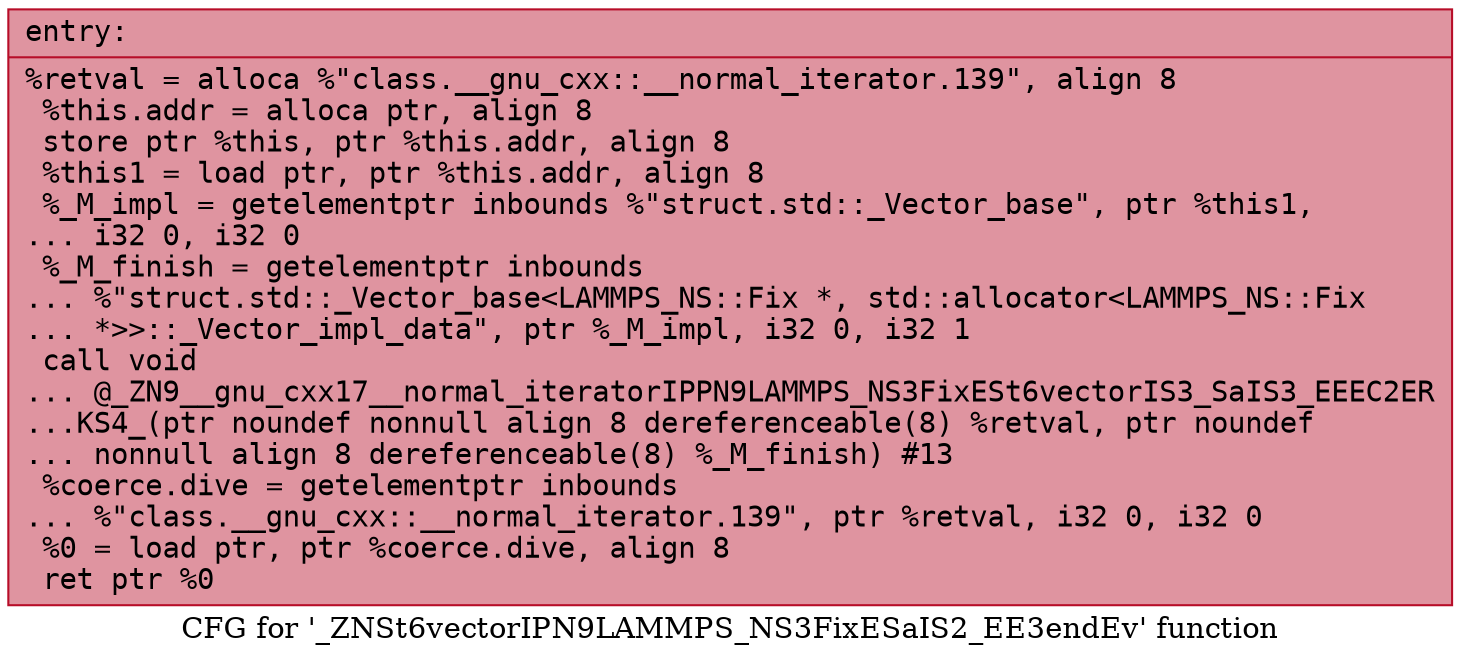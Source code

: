 digraph "CFG for '_ZNSt6vectorIPN9LAMMPS_NS3FixESaIS2_EE3endEv' function" {
	label="CFG for '_ZNSt6vectorIPN9LAMMPS_NS3FixESaIS2_EE3endEv' function";

	Node0x561f16569720 [shape=record,color="#b70d28ff", style=filled, fillcolor="#b70d2870" fontname="Courier",label="{entry:\l|  %retval = alloca %\"class.__gnu_cxx::__normal_iterator.139\", align 8\l  %this.addr = alloca ptr, align 8\l  store ptr %this, ptr %this.addr, align 8\l  %this1 = load ptr, ptr %this.addr, align 8\l  %_M_impl = getelementptr inbounds %\"struct.std::_Vector_base\", ptr %this1,\l... i32 0, i32 0\l  %_M_finish = getelementptr inbounds\l... %\"struct.std::_Vector_base\<LAMMPS_NS::Fix *, std::allocator\<LAMMPS_NS::Fix\l... *\>\>::_Vector_impl_data\", ptr %_M_impl, i32 0, i32 1\l  call void\l... @_ZN9__gnu_cxx17__normal_iteratorIPPN9LAMMPS_NS3FixESt6vectorIS3_SaIS3_EEEC2ER\l...KS4_(ptr noundef nonnull align 8 dereferenceable(8) %retval, ptr noundef\l... nonnull align 8 dereferenceable(8) %_M_finish) #13\l  %coerce.dive = getelementptr inbounds\l... %\"class.__gnu_cxx::__normal_iterator.139\", ptr %retval, i32 0, i32 0\l  %0 = load ptr, ptr %coerce.dive, align 8\l  ret ptr %0\l}"];
}
